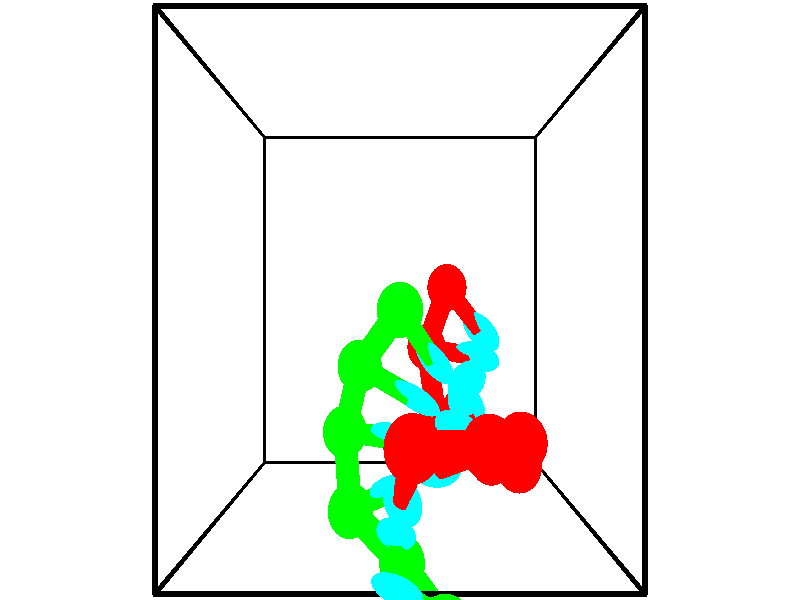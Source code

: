 // switches for output
#declare DRAW_BASES = 1; // possible values are 0, 1; only relevant for DNA ribbons
#declare DRAW_BASES_TYPE = 3; // possible values are 1, 2, 3; only relevant for DNA ribbons
#declare DRAW_FOG = 0; // set to 1 to enable fog

#include "colors.inc"

#include "transforms.inc"
background { rgb <1, 1, 1>}

#default {
   normal{
       ripples 0.25
       frequency 0.20
       turbulence 0.2
       lambda 5
   }
	finish {
		phong 0.1
		phong_size 40.
	}
}

// original window dimensions: 1024x640


// camera settings

camera {
	sky <-0, 1, 0>
	up <-0, 1, 0>
	right 1.6 * <1, 0, 0>
	location <2.5, 2.5, 11.1562>
	look_at <2.5, 2.5, 2.5>
	direction <0, 0, -8.6562>
	angle 67.0682
}


# declare cpy_camera_pos = <2.5, 2.5, 11.1562>;
# if (DRAW_FOG = 1)
fog {
	fog_type 2
	up vnormalize(cpy_camera_pos)
	color rgbt<1,1,1,0.3>
	distance 1e-5
	fog_alt 3e-3
	fog_offset 4
}
# end


// LIGHTS

# declare lum = 6;
global_settings {
	ambient_light rgb lum * <0.05, 0.05, 0.05>
	max_trace_level 15
}# declare cpy_direct_light_amount = 0.25;
light_source
{	1000 * <-1, -1, 1>,
	rgb lum * cpy_direct_light_amount
	parallel
}

light_source
{	1000 * <1, 1, -1>,
	rgb lum * cpy_direct_light_amount
	parallel
}

// strand 0

// nucleotide -1

// particle -1
sphere {
	<3.101048, 2.632948, 3.425239> 0.250000
	pigment { color rgbt <1,0,0,0> }
	no_shadow
}
cylinder {
	<3.367340, 2.357811, 3.309532>,  <3.527115, 2.192729, 3.240108>, 0.100000
	pigment { color rgbt <1,0,0,0> }
	no_shadow
}
cylinder {
	<3.367340, 2.357811, 3.309532>,  <3.101048, 2.632948, 3.425239>, 0.100000
	pigment { color rgbt <1,0,0,0> }
	no_shadow
}

// particle -1
sphere {
	<3.367340, 2.357811, 3.309532> 0.100000
	pigment { color rgbt <1,0,0,0> }
	no_shadow
}
sphere {
	0, 1
	scale<0.080000,0.200000,0.300000>
	matrix <-0.364339, -0.637942, 0.678445,
		-0.651198, -0.346271, -0.675305,
		0.665731, -0.687842, -0.289266,
		3.567059, 2.151458, 3.222752>
	pigment { color rgbt <0,1,1,0> }
	no_shadow
}
cylinder {
	<2.847733, 1.980793, 3.204439>,  <3.101048, 2.632948, 3.425239>, 0.130000
	pigment { color rgbt <1,0,0,0> }
	no_shadow
}

// nucleotide -1

// particle -1
sphere {
	<2.847733, 1.980793, 3.204439> 0.250000
	pigment { color rgbt <1,0,0,0> }
	no_shadow
}
cylinder {
	<3.201622, 1.934692, 3.385098>,  <3.413955, 1.907032, 3.493492>, 0.100000
	pigment { color rgbt <1,0,0,0> }
	no_shadow
}
cylinder {
	<3.201622, 1.934692, 3.385098>,  <2.847733, 1.980793, 3.204439>, 0.100000
	pigment { color rgbt <1,0,0,0> }
	no_shadow
}

// particle -1
sphere {
	<3.201622, 1.934692, 3.385098> 0.100000
	pigment { color rgbt <1,0,0,0> }
	no_shadow
}
sphere {
	0, 1
	scale<0.080000,0.200000,0.300000>
	matrix <-0.421211, -0.612638, 0.668772,
		0.199619, -0.781915, -0.590560,
		0.884722, -0.115251, 0.451646,
		3.467039, 1.900117, 3.520591>
	pigment { color rgbt <0,1,1,0> }
	no_shadow
}
cylinder {
	<2.977934, 1.185912, 3.417996>,  <2.847733, 1.980793, 3.204439>, 0.130000
	pigment { color rgbt <1,0,0,0> }
	no_shadow
}

// nucleotide -1

// particle -1
sphere {
	<2.977934, 1.185912, 3.417996> 0.250000
	pigment { color rgbt <1,0,0,0> }
	no_shadow
}
cylinder {
	<3.166679, 1.460274, 3.639584>,  <3.279927, 1.624891, 3.772536>, 0.100000
	pigment { color rgbt <1,0,0,0> }
	no_shadow
}
cylinder {
	<3.166679, 1.460274, 3.639584>,  <2.977934, 1.185912, 3.417996>, 0.100000
	pigment { color rgbt <1,0,0,0> }
	no_shadow
}

// particle -1
sphere {
	<3.166679, 1.460274, 3.639584> 0.100000
	pigment { color rgbt <1,0,0,0> }
	no_shadow
}
sphere {
	0, 1
	scale<0.080000,0.200000,0.300000>
	matrix <-0.229381, -0.511174, 0.828303,
		0.851310, -0.517916, -0.083871,
		0.471864, 0.685904, 0.553968,
		3.308239, 1.666045, 3.805774>
	pigment { color rgbt <0,1,1,0> }
	no_shadow
}
cylinder {
	<3.589880, 0.895372, 3.891513>,  <2.977934, 1.185912, 3.417996>, 0.130000
	pigment { color rgbt <1,0,0,0> }
	no_shadow
}

// nucleotide -1

// particle -1
sphere {
	<3.589880, 0.895372, 3.891513> 0.250000
	pigment { color rgbt <1,0,0,0> }
	no_shadow
}
cylinder {
	<3.408821, 1.223328, 4.031738>,  <3.300186, 1.420101, 4.115873>, 0.100000
	pigment { color rgbt <1,0,0,0> }
	no_shadow
}
cylinder {
	<3.408821, 1.223328, 4.031738>,  <3.589880, 0.895372, 3.891513>, 0.100000
	pigment { color rgbt <1,0,0,0> }
	no_shadow
}

// particle -1
sphere {
	<3.408821, 1.223328, 4.031738> 0.100000
	pigment { color rgbt <1,0,0,0> }
	no_shadow
}
sphere {
	0, 1
	scale<0.080000,0.200000,0.300000>
	matrix <-0.208290, -0.479487, 0.852471,
		0.867022, 0.312849, 0.387812,
		-0.452646, 0.819889, 0.350563,
		3.273027, 1.469294, 4.136907>
	pigment { color rgbt <0,1,1,0> }
	no_shadow
}
cylinder {
	<3.796919, 0.992401, 4.545463>,  <3.589880, 0.895372, 3.891513>, 0.130000
	pigment { color rgbt <1,0,0,0> }
	no_shadow
}

// nucleotide -1

// particle -1
sphere {
	<3.796919, 0.992401, 4.545463> 0.250000
	pigment { color rgbt <1,0,0,0> }
	no_shadow
}
cylinder {
	<3.437382, 1.167068, 4.530495>,  <3.221659, 1.271869, 4.521514>, 0.100000
	pigment { color rgbt <1,0,0,0> }
	no_shadow
}
cylinder {
	<3.437382, 1.167068, 4.530495>,  <3.796919, 0.992401, 4.545463>, 0.100000
	pigment { color rgbt <1,0,0,0> }
	no_shadow
}

// particle -1
sphere {
	<3.437382, 1.167068, 4.530495> 0.100000
	pigment { color rgbt <1,0,0,0> }
	no_shadow
}
sphere {
	0, 1
	scale<0.080000,0.200000,0.300000>
	matrix <-0.275119, -0.495716, 0.823757,
		0.341158, 0.750724, 0.565707,
		-0.898844, 0.436668, -0.037421,
		3.167728, 1.298069, 4.519269>
	pigment { color rgbt <0,1,1,0> }
	no_shadow
}
cylinder {
	<3.705008, 1.326832, 5.178762>,  <3.796919, 0.992401, 4.545463>, 0.130000
	pigment { color rgbt <1,0,0,0> }
	no_shadow
}

// nucleotide -1

// particle -1
sphere {
	<3.705008, 1.326832, 5.178762> 0.250000
	pigment { color rgbt <1,0,0,0> }
	no_shadow
}
cylinder {
	<3.332695, 1.302071, 5.034645>,  <3.109307, 1.287214, 4.948175>, 0.100000
	pigment { color rgbt <1,0,0,0> }
	no_shadow
}
cylinder {
	<3.332695, 1.302071, 5.034645>,  <3.705008, 1.326832, 5.178762>, 0.100000
	pigment { color rgbt <1,0,0,0> }
	no_shadow
}

// particle -1
sphere {
	<3.332695, 1.302071, 5.034645> 0.100000
	pigment { color rgbt <1,0,0,0> }
	no_shadow
}
sphere {
	0, 1
	scale<0.080000,0.200000,0.300000>
	matrix <-0.306732, -0.403955, 0.861821,
		-0.198892, 0.912682, 0.357007,
		-0.930783, -0.061904, -0.360292,
		3.053460, 1.283499, 4.926558>
	pigment { color rgbt <0,1,1,0> }
	no_shadow
}
cylinder {
	<3.306185, 1.395313, 5.726251>,  <3.705008, 1.326832, 5.178762>, 0.130000
	pigment { color rgbt <1,0,0,0> }
	no_shadow
}

// nucleotide -1

// particle -1
sphere {
	<3.306185, 1.395313, 5.726251> 0.250000
	pigment { color rgbt <1,0,0,0> }
	no_shadow
}
cylinder {
	<3.043388, 1.244568, 5.465073>,  <2.885711, 1.154121, 5.308365>, 0.100000
	pigment { color rgbt <1,0,0,0> }
	no_shadow
}
cylinder {
	<3.043388, 1.244568, 5.465073>,  <3.306185, 1.395313, 5.726251>, 0.100000
	pigment { color rgbt <1,0,0,0> }
	no_shadow
}

// particle -1
sphere {
	<3.043388, 1.244568, 5.465073> 0.100000
	pigment { color rgbt <1,0,0,0> }
	no_shadow
}
sphere {
	0, 1
	scale<0.080000,0.200000,0.300000>
	matrix <-0.379048, -0.583537, 0.718197,
		-0.651679, 0.719347, 0.240530,
		-0.656991, -0.376862, -0.652946,
		2.846291, 1.131509, 5.269189>
	pigment { color rgbt <0,1,1,0> }
	no_shadow
}
cylinder {
	<2.608596, 1.440306, 5.986962>,  <3.306185, 1.395313, 5.726251>, 0.130000
	pigment { color rgbt <1,0,0,0> }
	no_shadow
}

// nucleotide -1

// particle -1
sphere {
	<2.608596, 1.440306, 5.986962> 0.250000
	pigment { color rgbt <1,0,0,0> }
	no_shadow
}
cylinder {
	<2.558861, 1.144562, 5.722271>,  <2.529020, 0.967115, 5.563456>, 0.100000
	pigment { color rgbt <1,0,0,0> }
	no_shadow
}
cylinder {
	<2.558861, 1.144562, 5.722271>,  <2.608596, 1.440306, 5.986962>, 0.100000
	pigment { color rgbt <1,0,0,0> }
	no_shadow
}

// particle -1
sphere {
	<2.558861, 1.144562, 5.722271> 0.100000
	pigment { color rgbt <1,0,0,0> }
	no_shadow
}
sphere {
	0, 1
	scale<0.080000,0.200000,0.300000>
	matrix <-0.467932, -0.544395, 0.696186,
		-0.874974, 0.396206, -0.278282,
		-0.124337, -0.739362, -0.661729,
		2.521560, 0.922753, 5.523752>
	pigment { color rgbt <0,1,1,0> }
	no_shadow
}
// strand 1

// nucleotide -1

// particle -1
sphere {
	<2.978379, -0.062305, 6.334268> 0.250000
	pigment { color rgbt <0,1,0,0> }
	no_shadow
}
cylinder {
	<2.668445, -0.212448, 6.130802>,  <2.482485, -0.302534, 6.008723>, 0.100000
	pigment { color rgbt <0,1,0,0> }
	no_shadow
}
cylinder {
	<2.668445, -0.212448, 6.130802>,  <2.978379, -0.062305, 6.334268>, 0.100000
	pigment { color rgbt <0,1,0,0> }
	no_shadow
}

// particle -1
sphere {
	<2.668445, -0.212448, 6.130802> 0.100000
	pigment { color rgbt <0,1,0,0> }
	no_shadow
}
sphere {
	0, 1
	scale<0.080000,0.200000,0.300000>
	matrix <0.129413, 0.693414, -0.708822,
		0.618777, -0.615047, -0.488704,
		-0.774834, -0.375359, -0.508664,
		2.435995, -0.325056, 5.978203>
	pigment { color rgbt <0,1,1,0> }
	no_shadow
}
cylinder {
	<3.150398, -0.267818, 5.692725>,  <2.978379, -0.062305, 6.334268>, 0.130000
	pigment { color rgbt <0,1,0,0> }
	no_shadow
}

// nucleotide -1

// particle -1
sphere {
	<3.150398, -0.267818, 5.692725> 0.250000
	pigment { color rgbt <0,1,0,0> }
	no_shadow
}
cylinder {
	<2.768049, -0.150490, 5.686207>,  <2.538639, -0.080093, 5.682296>, 0.100000
	pigment { color rgbt <0,1,0,0> }
	no_shadow
}
cylinder {
	<2.768049, -0.150490, 5.686207>,  <3.150398, -0.267818, 5.692725>, 0.100000
	pigment { color rgbt <0,1,0,0> }
	no_shadow
}

// particle -1
sphere {
	<2.768049, -0.150490, 5.686207> 0.100000
	pigment { color rgbt <0,1,0,0> }
	no_shadow
}
sphere {
	0, 1
	scale<0.080000,0.200000,0.300000>
	matrix <0.221751, 0.684037, -0.694924,
		-0.192690, -0.667874, -0.718898,
		-0.955875, 0.293321, -0.016295,
		2.481286, -0.062493, 5.681318>
	pigment { color rgbt <0,1,1,0> }
	no_shadow
}
cylinder {
	<2.958233, -0.236271, 5.023376>,  <3.150398, -0.267818, 5.692725>, 0.130000
	pigment { color rgbt <0,1,0,0> }
	no_shadow
}

// nucleotide -1

// particle -1
sphere {
	<2.958233, -0.236271, 5.023376> 0.250000
	pigment { color rgbt <0,1,0,0> }
	no_shadow
}
cylinder {
	<2.682820, -0.007881, 5.202221>,  <2.517572, 0.129153, 5.309528>, 0.100000
	pigment { color rgbt <0,1,0,0> }
	no_shadow
}
cylinder {
	<2.682820, -0.007881, 5.202221>,  <2.958233, -0.236271, 5.023376>, 0.100000
	pigment { color rgbt <0,1,0,0> }
	no_shadow
}

// particle -1
sphere {
	<2.682820, -0.007881, 5.202221> 0.100000
	pigment { color rgbt <0,1,0,0> }
	no_shadow
}
sphere {
	0, 1
	scale<0.080000,0.200000,0.300000>
	matrix <0.143524, 0.711626, -0.687742,
		-0.710860, -0.409361, -0.571927,
		-0.688534, 0.570974, 0.447113,
		2.476260, 0.163411, 5.336355>
	pigment { color rgbt <0,1,1,0> }
	no_shadow
}
cylinder {
	<2.523912, 0.097473, 4.553045>,  <2.958233, -0.236271, 5.023376>, 0.130000
	pigment { color rgbt <0,1,0,0> }
	no_shadow
}

// nucleotide -1

// particle -1
sphere {
	<2.523912, 0.097473, 4.553045> 0.250000
	pigment { color rgbt <0,1,0,0> }
	no_shadow
}
cylinder {
	<2.488217, 0.349533, 4.861576>,  <2.466799, 0.500769, 5.046695>, 0.100000
	pigment { color rgbt <0,1,0,0> }
	no_shadow
}
cylinder {
	<2.488217, 0.349533, 4.861576>,  <2.523912, 0.097473, 4.553045>, 0.100000
	pigment { color rgbt <0,1,0,0> }
	no_shadow
}

// particle -1
sphere {
	<2.488217, 0.349533, 4.861576> 0.100000
	pigment { color rgbt <0,1,0,0> }
	no_shadow
}
sphere {
	0, 1
	scale<0.080000,0.200000,0.300000>
	matrix <0.142916, 0.774505, -0.616212,
		-0.985704, 0.055246, -0.159174,
		-0.089238, 0.630151, 0.771327,
		2.461445, 0.538579, 5.092974>
	pigment { color rgbt <0,1,1,0> }
	no_shadow
}
cylinder {
	<1.946904, 0.543000, 4.430785>,  <2.523912, 0.097473, 4.553045>, 0.130000
	pigment { color rgbt <0,1,0,0> }
	no_shadow
}

// nucleotide -1

// particle -1
sphere {
	<1.946904, 0.543000, 4.430785> 0.250000
	pigment { color rgbt <0,1,0,0> }
	no_shadow
}
cylinder {
	<2.223002, 0.718231, 4.661140>,  <2.388661, 0.823370, 4.799354>, 0.100000
	pigment { color rgbt <0,1,0,0> }
	no_shadow
}
cylinder {
	<2.223002, 0.718231, 4.661140>,  <1.946904, 0.543000, 4.430785>, 0.100000
	pigment { color rgbt <0,1,0,0> }
	no_shadow
}

// particle -1
sphere {
	<2.223002, 0.718231, 4.661140> 0.100000
	pigment { color rgbt <0,1,0,0> }
	no_shadow
}
sphere {
	0, 1
	scale<0.080000,0.200000,0.300000>
	matrix <0.023975, 0.781611, -0.623306,
		-0.723178, 0.444041, 0.529000,
		0.690245, 0.438078, 0.575890,
		2.430075, 0.849655, 4.833907>
	pigment { color rgbt <0,1,1,0> }
	no_shadow
}
cylinder {
	<1.867568, 1.239891, 4.226831>,  <1.946904, 0.543000, 4.430785>, 0.130000
	pigment { color rgbt <0,1,0,0> }
	no_shadow
}

// nucleotide -1

// particle -1
sphere {
	<1.867568, 1.239891, 4.226831> 0.250000
	pigment { color rgbt <0,1,0,0> }
	no_shadow
}
cylinder {
	<2.188448, 1.249153, 4.465473>,  <2.380976, 1.254710, 4.608659>, 0.100000
	pigment { color rgbt <0,1,0,0> }
	no_shadow
}
cylinder {
	<2.188448, 1.249153, 4.465473>,  <1.867568, 1.239891, 4.226831>, 0.100000
	pigment { color rgbt <0,1,0,0> }
	no_shadow
}

// particle -1
sphere {
	<2.188448, 1.249153, 4.465473> 0.100000
	pigment { color rgbt <0,1,0,0> }
	no_shadow
}
sphere {
	0, 1
	scale<0.080000,0.200000,0.300000>
	matrix <0.433595, 0.664348, -0.608799,
		-0.410451, 0.747064, 0.522901,
		0.802200, 0.023154, 0.596606,
		2.429109, 1.256099, 4.644455>
	pigment { color rgbt <0,1,1,0> }
	no_shadow
}
cylinder {
	<2.043300, 1.875984, 4.316073>,  <1.867568, 1.239891, 4.226831>, 0.130000
	pigment { color rgbt <0,1,0,0> }
	no_shadow
}

// nucleotide -1

// particle -1
sphere {
	<2.043300, 1.875984, 4.316073> 0.250000
	pigment { color rgbt <0,1,0,0> }
	no_shadow
}
cylinder {
	<2.400097, 1.711510, 4.391201>,  <2.614175, 1.612825, 4.436278>, 0.100000
	pigment { color rgbt <0,1,0,0> }
	no_shadow
}
cylinder {
	<2.400097, 1.711510, 4.391201>,  <2.043300, 1.875984, 4.316073>, 0.100000
	pigment { color rgbt <0,1,0,0> }
	no_shadow
}

// particle -1
sphere {
	<2.400097, 1.711510, 4.391201> 0.100000
	pigment { color rgbt <0,1,0,0> }
	no_shadow
}
sphere {
	0, 1
	scale<0.080000,0.200000,0.300000>
	matrix <0.447113, 0.741250, -0.500637,
		0.066633, 0.530541, 0.845036,
		0.891992, -0.411186, 0.187821,
		2.667694, 1.588154, 4.447547>
	pigment { color rgbt <0,1,1,0> }
	no_shadow
}
cylinder {
	<2.499768, 2.411372, 4.674311>,  <2.043300, 1.875984, 4.316073>, 0.130000
	pigment { color rgbt <0,1,0,0> }
	no_shadow
}

// nucleotide -1

// particle -1
sphere {
	<2.499768, 2.411372, 4.674311> 0.250000
	pigment { color rgbt <0,1,0,0> }
	no_shadow
}
cylinder {
	<2.724559, 2.128754, 4.502277>,  <2.859433, 1.959182, 4.399057>, 0.100000
	pigment { color rgbt <0,1,0,0> }
	no_shadow
}
cylinder {
	<2.724559, 2.128754, 4.502277>,  <2.499768, 2.411372, 4.674311>, 0.100000
	pigment { color rgbt <0,1,0,0> }
	no_shadow
}

// particle -1
sphere {
	<2.724559, 2.128754, 4.502277> 0.100000
	pigment { color rgbt <0,1,0,0> }
	no_shadow
}
sphere {
	0, 1
	scale<0.080000,0.200000,0.300000>
	matrix <0.493718, 0.703703, -0.510925,
		0.663644, 0.074788, 0.744300,
		0.561978, -0.706547, -0.430084,
		2.893152, 1.916790, 4.373252>
	pigment { color rgbt <0,1,1,0> }
	no_shadow
}
// box output
cylinder {
	<0.000000, 0.000000, 0.000000>,  <5.000000, 0.000000, 0.000000>, 0.025000
	pigment { color rgbt <0,0,0,0> }
	no_shadow
}
cylinder {
	<0.000000, 0.000000, 0.000000>,  <0.000000, 5.000000, 0.000000>, 0.025000
	pigment { color rgbt <0,0,0,0> }
	no_shadow
}
cylinder {
	<0.000000, 0.000000, 0.000000>,  <0.000000, 0.000000, 5.000000>, 0.025000
	pigment { color rgbt <0,0,0,0> }
	no_shadow
}
cylinder {
	<5.000000, 5.000000, 5.000000>,  <0.000000, 5.000000, 5.000000>, 0.025000
	pigment { color rgbt <0,0,0,0> }
	no_shadow
}
cylinder {
	<5.000000, 5.000000, 5.000000>,  <5.000000, 0.000000, 5.000000>, 0.025000
	pigment { color rgbt <0,0,0,0> }
	no_shadow
}
cylinder {
	<5.000000, 5.000000, 5.000000>,  <5.000000, 5.000000, 0.000000>, 0.025000
	pigment { color rgbt <0,0,0,0> }
	no_shadow
}
cylinder {
	<0.000000, 0.000000, 5.000000>,  <0.000000, 5.000000, 5.000000>, 0.025000
	pigment { color rgbt <0,0,0,0> }
	no_shadow
}
cylinder {
	<0.000000, 0.000000, 5.000000>,  <5.000000, 0.000000, 5.000000>, 0.025000
	pigment { color rgbt <0,0,0,0> }
	no_shadow
}
cylinder {
	<5.000000, 5.000000, 0.000000>,  <0.000000, 5.000000, 0.000000>, 0.025000
	pigment { color rgbt <0,0,0,0> }
	no_shadow
}
cylinder {
	<5.000000, 5.000000, 0.000000>,  <5.000000, 0.000000, 0.000000>, 0.025000
	pigment { color rgbt <0,0,0,0> }
	no_shadow
}
cylinder {
	<5.000000, 0.000000, 5.000000>,  <5.000000, 0.000000, 0.000000>, 0.025000
	pigment { color rgbt <0,0,0,0> }
	no_shadow
}
cylinder {
	<0.000000, 5.000000, 0.000000>,  <0.000000, 5.000000, 5.000000>, 0.025000
	pigment { color rgbt <0,0,0,0> }
	no_shadow
}
// end of box output
